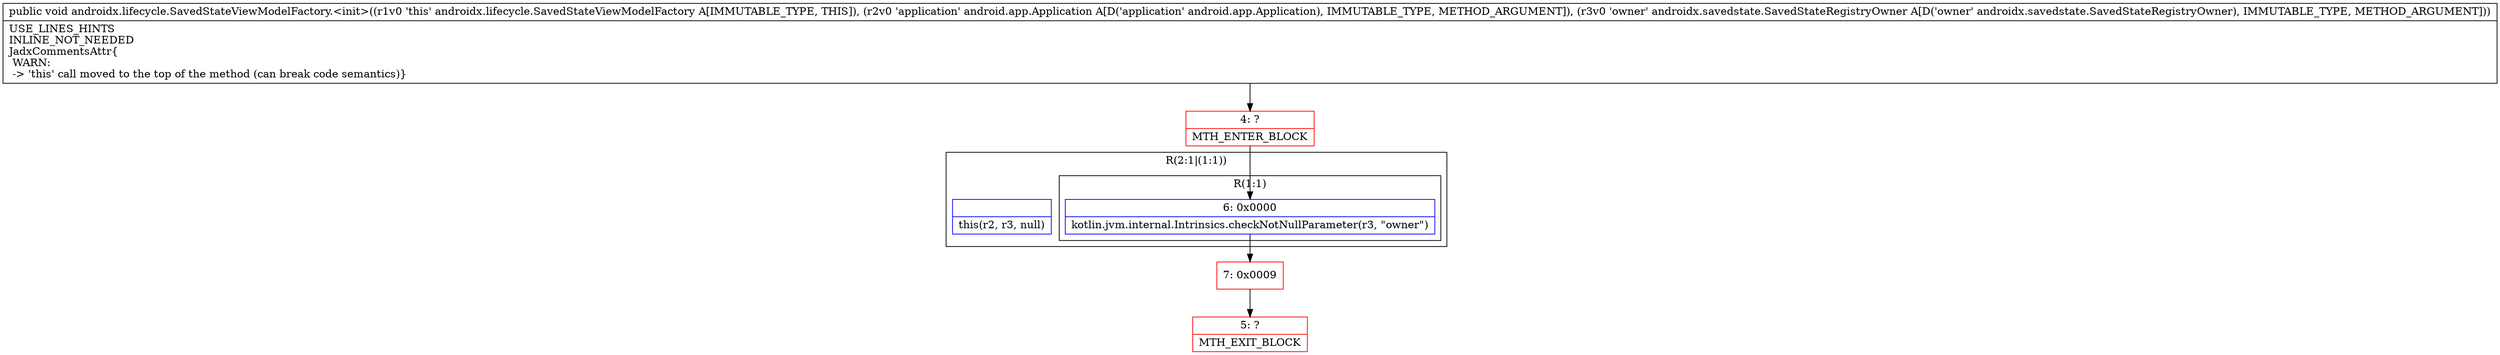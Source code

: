digraph "CFG forandroidx.lifecycle.SavedStateViewModelFactory.\<init\>(Landroid\/app\/Application;Landroidx\/savedstate\/SavedStateRegistryOwner;)V" {
subgraph cluster_Region_729132775 {
label = "R(2:1|(1:1))";
node [shape=record,color=blue];
Node_InsnContainer_755636919 [shape=record,label="{|this(r2, r3, null)\l}"];
subgraph cluster_Region_1931014528 {
label = "R(1:1)";
node [shape=record,color=blue];
Node_6 [shape=record,label="{6\:\ 0x0000|kotlin.jvm.internal.Intrinsics.checkNotNullParameter(r3, \"owner\")\l}"];
}
}
Node_4 [shape=record,color=red,label="{4\:\ ?|MTH_ENTER_BLOCK\l}"];
Node_7 [shape=record,color=red,label="{7\:\ 0x0009}"];
Node_5 [shape=record,color=red,label="{5\:\ ?|MTH_EXIT_BLOCK\l}"];
MethodNode[shape=record,label="{public void androidx.lifecycle.SavedStateViewModelFactory.\<init\>((r1v0 'this' androidx.lifecycle.SavedStateViewModelFactory A[IMMUTABLE_TYPE, THIS]), (r2v0 'application' android.app.Application A[D('application' android.app.Application), IMMUTABLE_TYPE, METHOD_ARGUMENT]), (r3v0 'owner' androidx.savedstate.SavedStateRegistryOwner A[D('owner' androidx.savedstate.SavedStateRegistryOwner), IMMUTABLE_TYPE, METHOD_ARGUMENT]))  | USE_LINES_HINTS\lINLINE_NOT_NEEDED\lJadxCommentsAttr\{\l WARN: \l \-\> 'this' call moved to the top of the method (can break code semantics)\}\l}"];
MethodNode -> Node_4;Node_6 -> Node_7;
Node_4 -> Node_6;
Node_7 -> Node_5;
}

